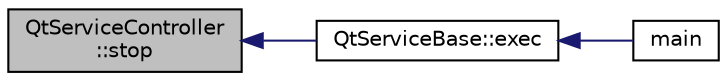 digraph "QtServiceController::stop"
{
  edge [fontname="Helvetica",fontsize="10",labelfontname="Helvetica",labelfontsize="10"];
  node [fontname="Helvetica",fontsize="10",shape=record];
  rankdir="LR";
  Node74 [label="QtServiceController\l::stop",height=0.2,width=0.4,color="black", fillcolor="grey75", style="filled", fontcolor="black"];
  Node74 -> Node75 [dir="back",color="midnightblue",fontsize="10",style="solid",fontname="Helvetica"];
  Node75 [label="QtServiceBase::exec",height=0.2,width=0.4,color="black", fillcolor="white", style="filled",URL="$class_qt_service_base.html#afae2e589de71c1ae3ae8db3dc9ab9c64"];
  Node75 -> Node76 [dir="back",color="midnightblue",fontsize="10",style="solid",fontname="Helvetica"];
  Node76 [label="main",height=0.2,width=0.4,color="black", fillcolor="white", style="filled",URL="$prerequisites_2_qt_web_app_2_demo3_2src_2main_8cpp.html#a0ddf1224851353fc92bfbff6f499fa97"];
}
